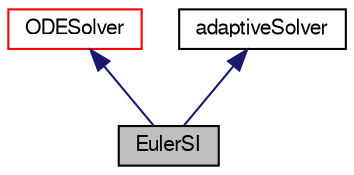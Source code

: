 digraph "EulerSI"
{
  bgcolor="transparent";
  edge [fontname="FreeSans",fontsize="10",labelfontname="FreeSans",labelfontsize="10"];
  node [fontname="FreeSans",fontsize="10",shape=record];
  Node3 [label="EulerSI",height=0.2,width=0.4,color="black", fillcolor="grey75", style="filled", fontcolor="black"];
  Node4 -> Node3 [dir="back",color="midnightblue",fontsize="10",style="solid",fontname="FreeSans"];
  Node4 [label="ODESolver",height=0.2,width=0.4,color="red",URL="$a25554.html",tooltip="Abstract base-class for ODE system solvers. "];
  Node16 -> Node3 [dir="back",color="midnightblue",fontsize="10",style="solid",fontname="FreeSans"];
  Node16 [label="adaptiveSolver",height=0.2,width=0.4,color="black",URL="$a25546.html"];
}

